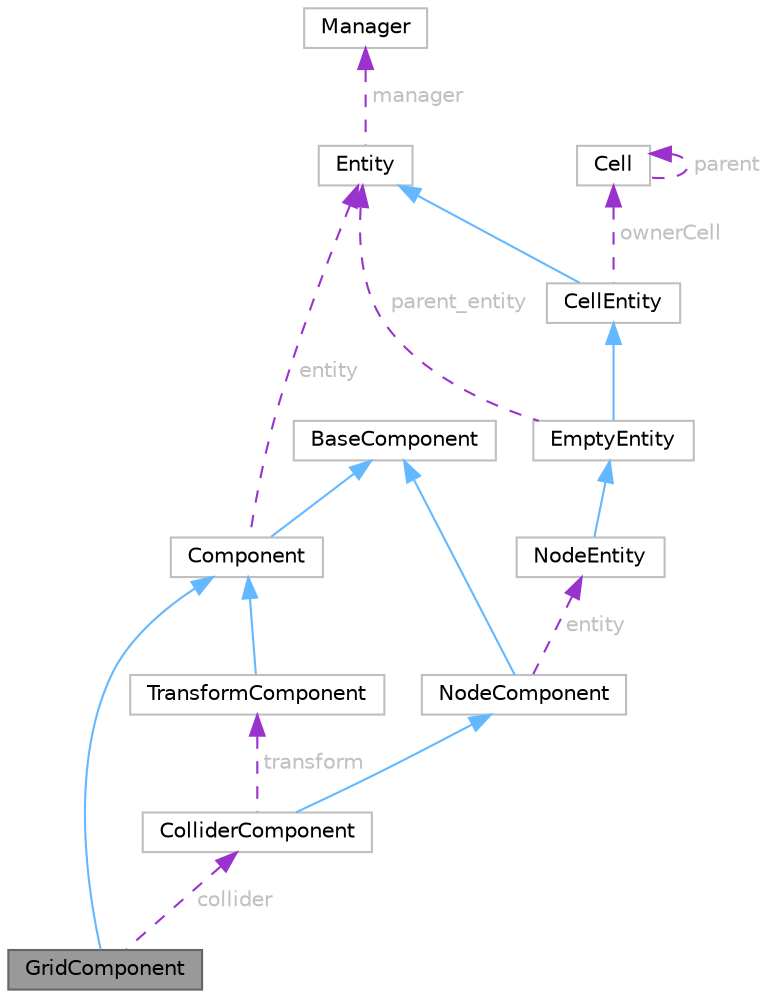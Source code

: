 digraph "GridComponent"
{
 // LATEX_PDF_SIZE
  bgcolor="transparent";
  edge [fontname=Helvetica,fontsize=10,labelfontname=Helvetica,labelfontsize=10];
  node [fontname=Helvetica,fontsize=10,shape=box,height=0.2,width=0.4];
  Node1 [id="Node000001",label="GridComponent",height=0.2,width=0.4,color="gray40", fillcolor="grey60", style="filled", fontcolor="black",tooltip=" "];
  Node2 -> Node1 [id="edge17_Node000001_Node000002",dir="back",color="steelblue1",style="solid",tooltip=" "];
  Node2 [id="Node000002",label="Component",height=0.2,width=0.4,color="grey75", fillcolor="white", style="filled",URL="$classComponent.html",tooltip=" "];
  Node3 -> Node2 [id="edge18_Node000002_Node000003",dir="back",color="steelblue1",style="solid",tooltip=" "];
  Node3 [id="Node000003",label="BaseComponent",height=0.2,width=0.4,color="grey75", fillcolor="white", style="filled",URL="$classBaseComponent.html",tooltip=" "];
  Node4 -> Node2 [id="edge19_Node000002_Node000004",dir="back",color="darkorchid3",style="dashed",tooltip=" ",label=" entity",fontcolor="grey" ];
  Node4 [id="Node000004",label="Entity",height=0.2,width=0.4,color="grey75", fillcolor="white", style="filled",URL="$classEntity.html",tooltip=" "];
  Node5 -> Node4 [id="edge20_Node000004_Node000005",dir="back",color="darkorchid3",style="dashed",tooltip=" ",label=" manager",fontcolor="grey" ];
  Node5 [id="Node000005",label="Manager",height=0.2,width=0.4,color="grey75", fillcolor="white", style="filled",URL="$classManager.html",tooltip=" "];
  Node6 -> Node1 [id="edge21_Node000001_Node000006",dir="back",color="darkorchid3",style="dashed",tooltip=" ",label=" collider",fontcolor="grey" ];
  Node6 [id="Node000006",label="ColliderComponent",height=0.2,width=0.4,color="grey75", fillcolor="white", style="filled",URL="$classColliderComponent.html",tooltip=" "];
  Node7 -> Node6 [id="edge22_Node000006_Node000007",dir="back",color="steelblue1",style="solid",tooltip=" "];
  Node7 [id="Node000007",label="NodeComponent",height=0.2,width=0.4,color="grey75", fillcolor="white", style="filled",URL="$classNodeComponent.html",tooltip=" "];
  Node3 -> Node7 [id="edge23_Node000007_Node000003",dir="back",color="steelblue1",style="solid",tooltip=" "];
  Node8 -> Node7 [id="edge24_Node000007_Node000008",dir="back",color="darkorchid3",style="dashed",tooltip=" ",label=" entity",fontcolor="grey" ];
  Node8 [id="Node000008",label="NodeEntity",height=0.2,width=0.4,color="grey75", fillcolor="white", style="filled",URL="$classNodeEntity.html",tooltip=" "];
  Node9 -> Node8 [id="edge25_Node000008_Node000009",dir="back",color="steelblue1",style="solid",tooltip=" "];
  Node9 [id="Node000009",label="EmptyEntity",height=0.2,width=0.4,color="grey75", fillcolor="white", style="filled",URL="$classEmptyEntity.html",tooltip=" "];
  Node10 -> Node9 [id="edge26_Node000009_Node000010",dir="back",color="steelblue1",style="solid",tooltip=" "];
  Node10 [id="Node000010",label="CellEntity",height=0.2,width=0.4,color="grey75", fillcolor="white", style="filled",URL="$classCellEntity.html",tooltip=" "];
  Node4 -> Node10 [id="edge27_Node000010_Node000004",dir="back",color="steelblue1",style="solid",tooltip=" "];
  Node11 -> Node10 [id="edge28_Node000010_Node000011",dir="back",color="darkorchid3",style="dashed",tooltip=" ",label=" ownerCell",fontcolor="grey" ];
  Node11 [id="Node000011",label="Cell",height=0.2,width=0.4,color="grey75", fillcolor="white", style="filled",URL="$structCell.html",tooltip=" "];
  Node11 -> Node11 [id="edge29_Node000011_Node000011",dir="back",color="darkorchid3",style="dashed",tooltip=" ",label=" parent",fontcolor="grey" ];
  Node4 -> Node9 [id="edge30_Node000009_Node000004",dir="back",color="darkorchid3",style="dashed",tooltip=" ",label=" parent_entity",fontcolor="grey" ];
  Node12 -> Node6 [id="edge31_Node000006_Node000012",dir="back",color="darkorchid3",style="dashed",tooltip=" ",label=" transform",fontcolor="grey" ];
  Node12 [id="Node000012",label="TransformComponent",height=0.2,width=0.4,color="grey75", fillcolor="white", style="filled",URL="$classTransformComponent.html",tooltip=" "];
  Node2 -> Node12 [id="edge32_Node000012_Node000002",dir="back",color="steelblue1",style="solid",tooltip=" "];
}
